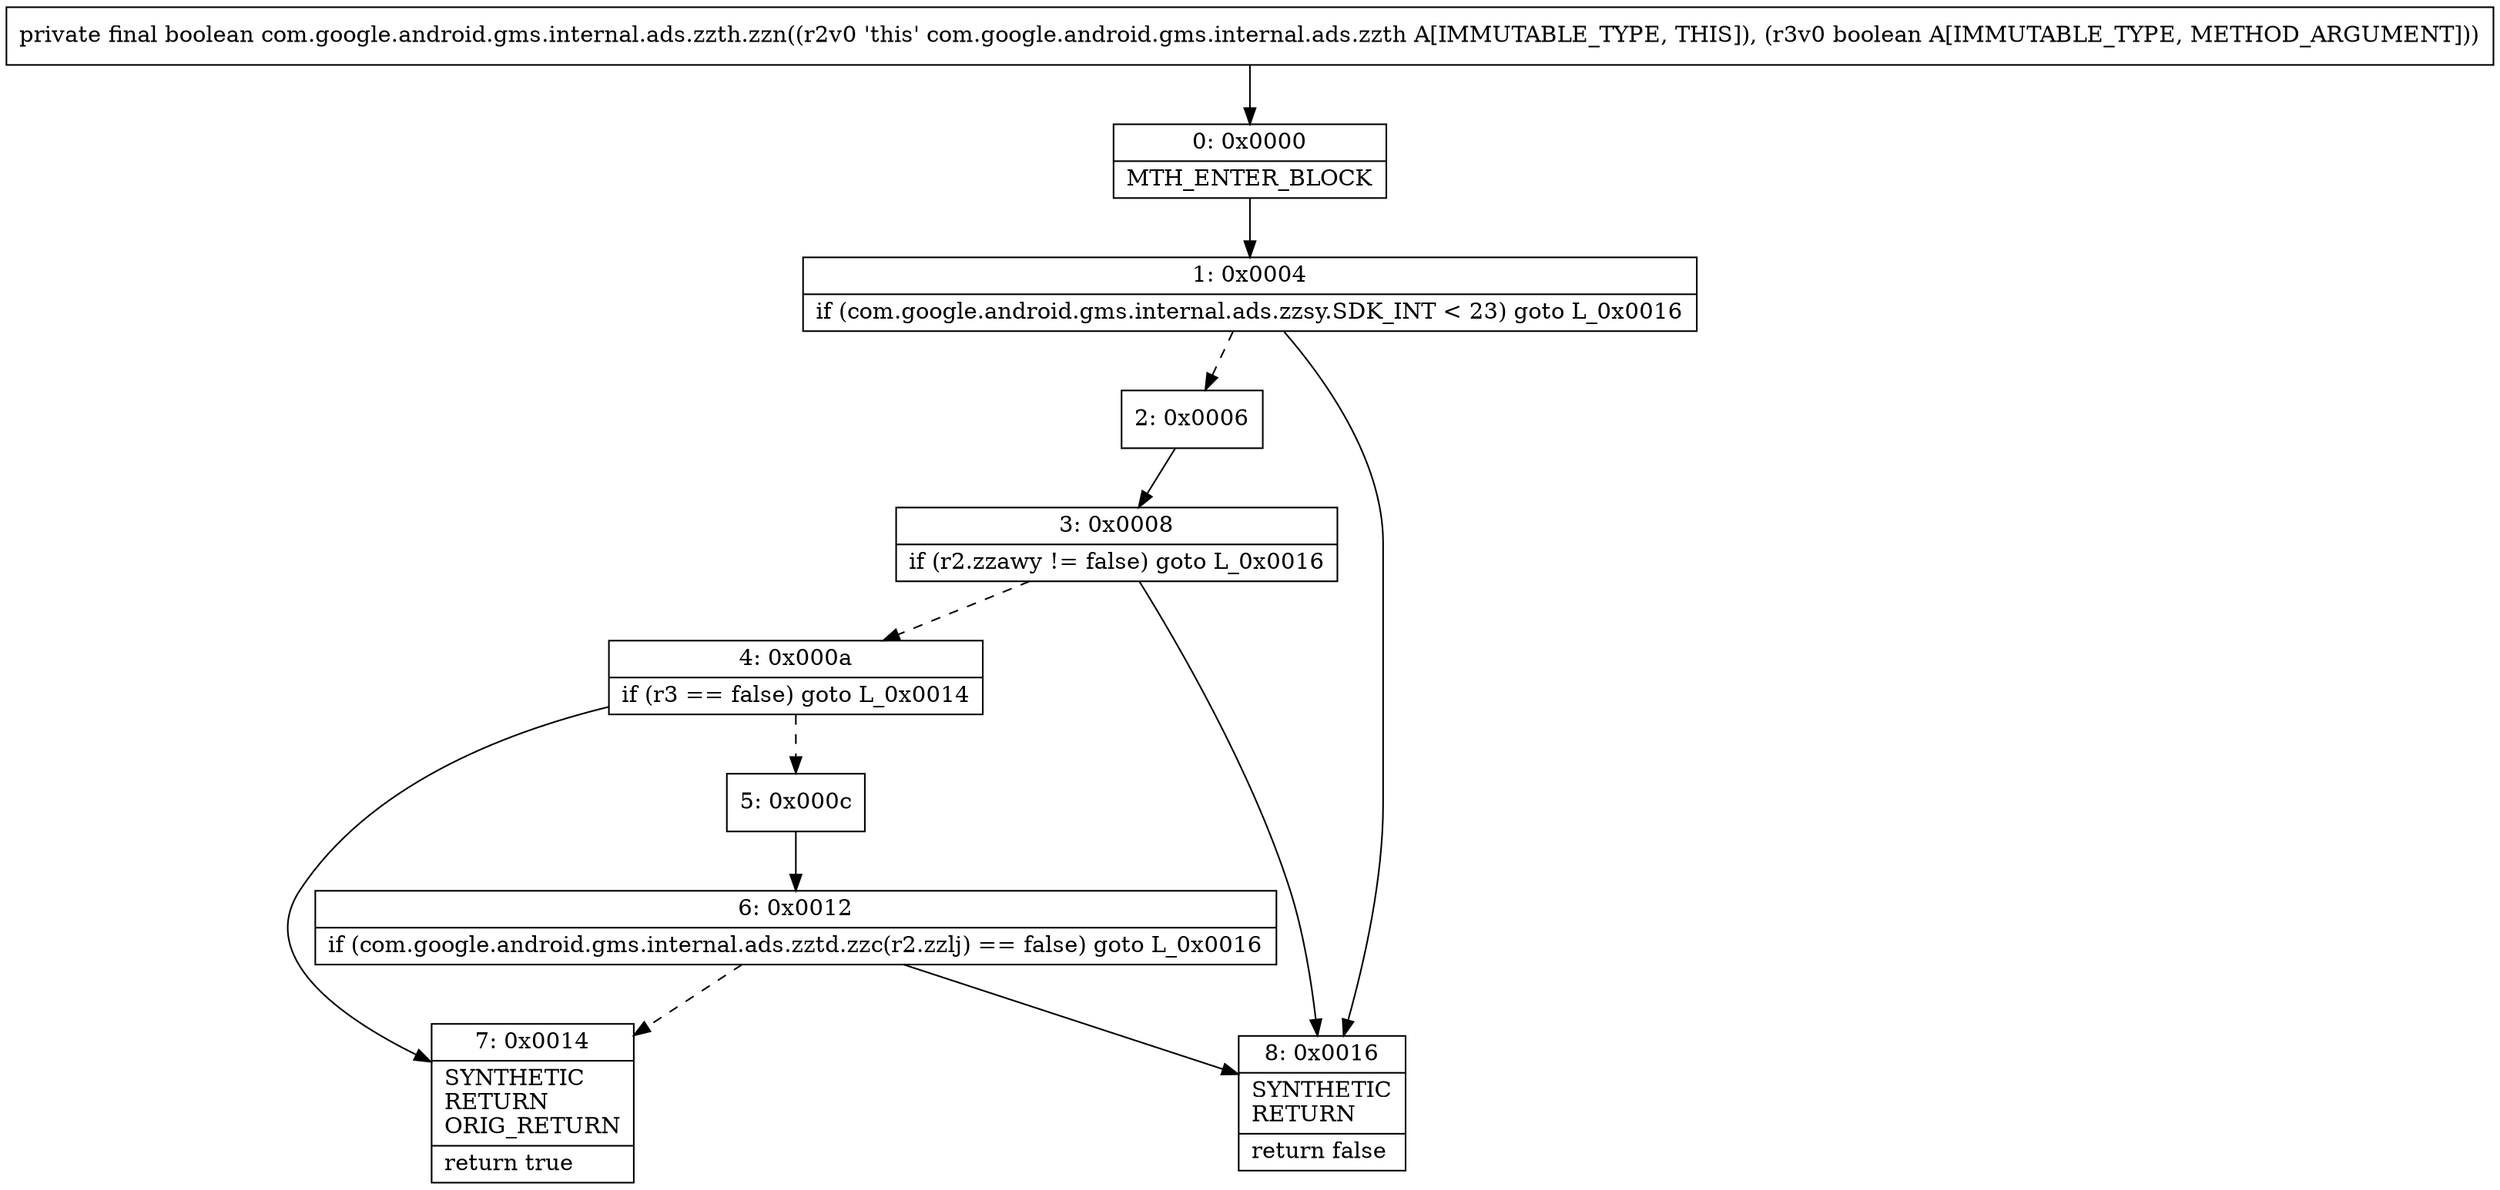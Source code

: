 digraph "CFG forcom.google.android.gms.internal.ads.zzth.zzn(Z)Z" {
Node_0 [shape=record,label="{0\:\ 0x0000|MTH_ENTER_BLOCK\l}"];
Node_1 [shape=record,label="{1\:\ 0x0004|if (com.google.android.gms.internal.ads.zzsy.SDK_INT \< 23) goto L_0x0016\l}"];
Node_2 [shape=record,label="{2\:\ 0x0006}"];
Node_3 [shape=record,label="{3\:\ 0x0008|if (r2.zzawy != false) goto L_0x0016\l}"];
Node_4 [shape=record,label="{4\:\ 0x000a|if (r3 == false) goto L_0x0014\l}"];
Node_5 [shape=record,label="{5\:\ 0x000c}"];
Node_6 [shape=record,label="{6\:\ 0x0012|if (com.google.android.gms.internal.ads.zztd.zzc(r2.zzlj) == false) goto L_0x0016\l}"];
Node_7 [shape=record,label="{7\:\ 0x0014|SYNTHETIC\lRETURN\lORIG_RETURN\l|return true\l}"];
Node_8 [shape=record,label="{8\:\ 0x0016|SYNTHETIC\lRETURN\l|return false\l}"];
MethodNode[shape=record,label="{private final boolean com.google.android.gms.internal.ads.zzth.zzn((r2v0 'this' com.google.android.gms.internal.ads.zzth A[IMMUTABLE_TYPE, THIS]), (r3v0 boolean A[IMMUTABLE_TYPE, METHOD_ARGUMENT])) }"];
MethodNode -> Node_0;
Node_0 -> Node_1;
Node_1 -> Node_2[style=dashed];
Node_1 -> Node_8;
Node_2 -> Node_3;
Node_3 -> Node_4[style=dashed];
Node_3 -> Node_8;
Node_4 -> Node_5[style=dashed];
Node_4 -> Node_7;
Node_5 -> Node_6;
Node_6 -> Node_7[style=dashed];
Node_6 -> Node_8;
}

